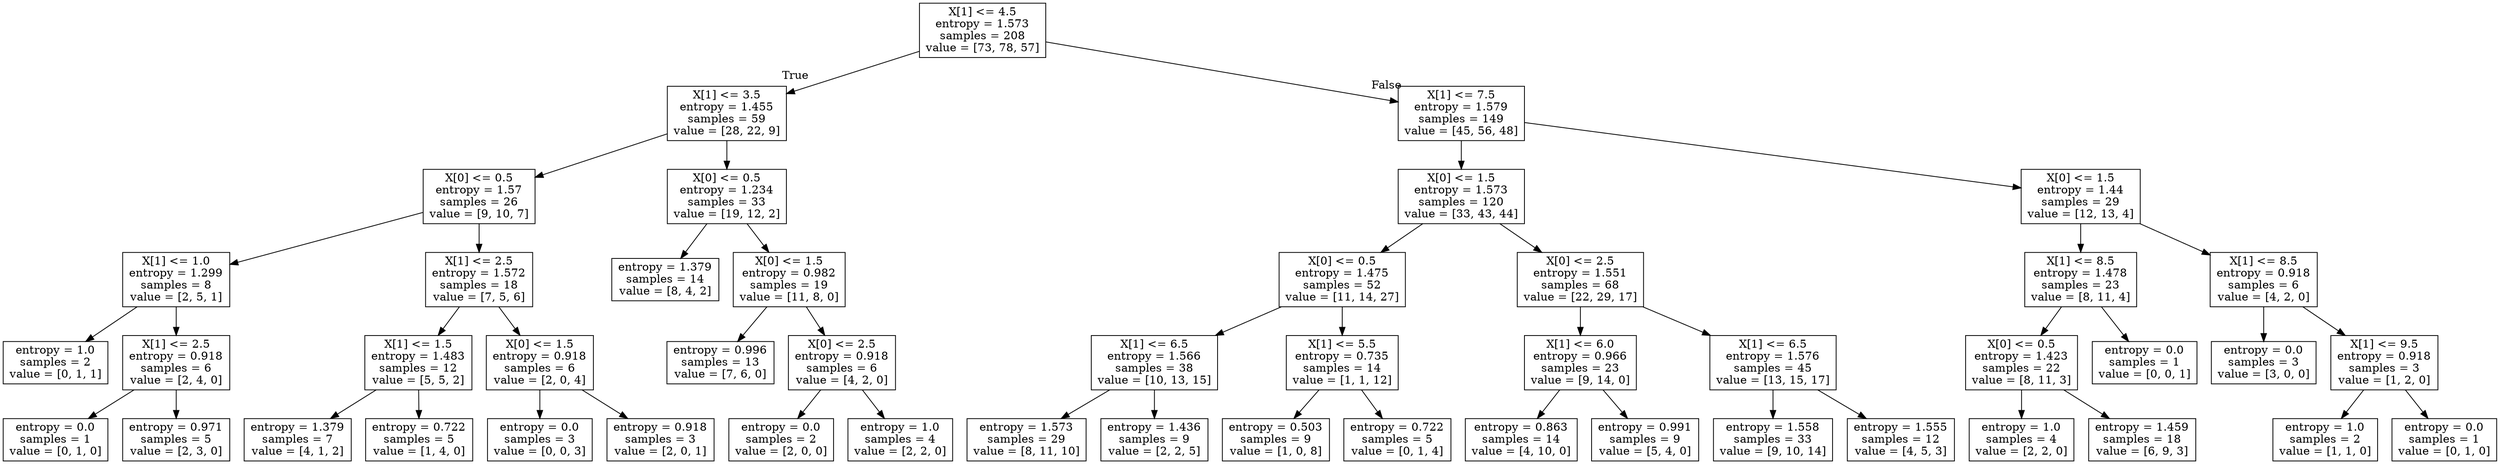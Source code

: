 digraph Tree {
node [shape=box] ;
0 [label="X[1] <= 4.5\nentropy = 1.573\nsamples = 208\nvalue = [73, 78, 57]"] ;
1 [label="X[1] <= 3.5\nentropy = 1.455\nsamples = 59\nvalue = [28, 22, 9]"] ;
0 -> 1 [labeldistance=2.5, labelangle=45, headlabel="True"] ;
2 [label="X[0] <= 0.5\nentropy = 1.57\nsamples = 26\nvalue = [9, 10, 7]"] ;
1 -> 2 ;
3 [label="X[1] <= 1.0\nentropy = 1.299\nsamples = 8\nvalue = [2, 5, 1]"] ;
2 -> 3 ;
4 [label="entropy = 1.0\nsamples = 2\nvalue = [0, 1, 1]"] ;
3 -> 4 ;
5 [label="X[1] <= 2.5\nentropy = 0.918\nsamples = 6\nvalue = [2, 4, 0]"] ;
3 -> 5 ;
6 [label="entropy = 0.0\nsamples = 1\nvalue = [0, 1, 0]"] ;
5 -> 6 ;
7 [label="entropy = 0.971\nsamples = 5\nvalue = [2, 3, 0]"] ;
5 -> 7 ;
8 [label="X[1] <= 2.5\nentropy = 1.572\nsamples = 18\nvalue = [7, 5, 6]"] ;
2 -> 8 ;
9 [label="X[1] <= 1.5\nentropy = 1.483\nsamples = 12\nvalue = [5, 5, 2]"] ;
8 -> 9 ;
10 [label="entropy = 1.379\nsamples = 7\nvalue = [4, 1, 2]"] ;
9 -> 10 ;
11 [label="entropy = 0.722\nsamples = 5\nvalue = [1, 4, 0]"] ;
9 -> 11 ;
12 [label="X[0] <= 1.5\nentropy = 0.918\nsamples = 6\nvalue = [2, 0, 4]"] ;
8 -> 12 ;
13 [label="entropy = 0.0\nsamples = 3\nvalue = [0, 0, 3]"] ;
12 -> 13 ;
14 [label="entropy = 0.918\nsamples = 3\nvalue = [2, 0, 1]"] ;
12 -> 14 ;
15 [label="X[0] <= 0.5\nentropy = 1.234\nsamples = 33\nvalue = [19, 12, 2]"] ;
1 -> 15 ;
16 [label="entropy = 1.379\nsamples = 14\nvalue = [8, 4, 2]"] ;
15 -> 16 ;
17 [label="X[0] <= 1.5\nentropy = 0.982\nsamples = 19\nvalue = [11, 8, 0]"] ;
15 -> 17 ;
18 [label="entropy = 0.996\nsamples = 13\nvalue = [7, 6, 0]"] ;
17 -> 18 ;
19 [label="X[0] <= 2.5\nentropy = 0.918\nsamples = 6\nvalue = [4, 2, 0]"] ;
17 -> 19 ;
20 [label="entropy = 0.0\nsamples = 2\nvalue = [2, 0, 0]"] ;
19 -> 20 ;
21 [label="entropy = 1.0\nsamples = 4\nvalue = [2, 2, 0]"] ;
19 -> 21 ;
22 [label="X[1] <= 7.5\nentropy = 1.579\nsamples = 149\nvalue = [45, 56, 48]"] ;
0 -> 22 [labeldistance=2.5, labelangle=-45, headlabel="False"] ;
23 [label="X[0] <= 1.5\nentropy = 1.573\nsamples = 120\nvalue = [33, 43, 44]"] ;
22 -> 23 ;
24 [label="X[0] <= 0.5\nentropy = 1.475\nsamples = 52\nvalue = [11, 14, 27]"] ;
23 -> 24 ;
25 [label="X[1] <= 6.5\nentropy = 1.566\nsamples = 38\nvalue = [10, 13, 15]"] ;
24 -> 25 ;
26 [label="entropy = 1.573\nsamples = 29\nvalue = [8, 11, 10]"] ;
25 -> 26 ;
27 [label="entropy = 1.436\nsamples = 9\nvalue = [2, 2, 5]"] ;
25 -> 27 ;
28 [label="X[1] <= 5.5\nentropy = 0.735\nsamples = 14\nvalue = [1, 1, 12]"] ;
24 -> 28 ;
29 [label="entropy = 0.503\nsamples = 9\nvalue = [1, 0, 8]"] ;
28 -> 29 ;
30 [label="entropy = 0.722\nsamples = 5\nvalue = [0, 1, 4]"] ;
28 -> 30 ;
31 [label="X[0] <= 2.5\nentropy = 1.551\nsamples = 68\nvalue = [22, 29, 17]"] ;
23 -> 31 ;
32 [label="X[1] <= 6.0\nentropy = 0.966\nsamples = 23\nvalue = [9, 14, 0]"] ;
31 -> 32 ;
33 [label="entropy = 0.863\nsamples = 14\nvalue = [4, 10, 0]"] ;
32 -> 33 ;
34 [label="entropy = 0.991\nsamples = 9\nvalue = [5, 4, 0]"] ;
32 -> 34 ;
35 [label="X[1] <= 6.5\nentropy = 1.576\nsamples = 45\nvalue = [13, 15, 17]"] ;
31 -> 35 ;
36 [label="entropy = 1.558\nsamples = 33\nvalue = [9, 10, 14]"] ;
35 -> 36 ;
37 [label="entropy = 1.555\nsamples = 12\nvalue = [4, 5, 3]"] ;
35 -> 37 ;
38 [label="X[0] <= 1.5\nentropy = 1.44\nsamples = 29\nvalue = [12, 13, 4]"] ;
22 -> 38 ;
39 [label="X[1] <= 8.5\nentropy = 1.478\nsamples = 23\nvalue = [8, 11, 4]"] ;
38 -> 39 ;
40 [label="X[0] <= 0.5\nentropy = 1.423\nsamples = 22\nvalue = [8, 11, 3]"] ;
39 -> 40 ;
41 [label="entropy = 1.0\nsamples = 4\nvalue = [2, 2, 0]"] ;
40 -> 41 ;
42 [label="entropy = 1.459\nsamples = 18\nvalue = [6, 9, 3]"] ;
40 -> 42 ;
43 [label="entropy = 0.0\nsamples = 1\nvalue = [0, 0, 1]"] ;
39 -> 43 ;
44 [label="X[1] <= 8.5\nentropy = 0.918\nsamples = 6\nvalue = [4, 2, 0]"] ;
38 -> 44 ;
45 [label="entropy = 0.0\nsamples = 3\nvalue = [3, 0, 0]"] ;
44 -> 45 ;
46 [label="X[1] <= 9.5\nentropy = 0.918\nsamples = 3\nvalue = [1, 2, 0]"] ;
44 -> 46 ;
47 [label="entropy = 1.0\nsamples = 2\nvalue = [1, 1, 0]"] ;
46 -> 47 ;
48 [label="entropy = 0.0\nsamples = 1\nvalue = [0, 1, 0]"] ;
46 -> 48 ;
}